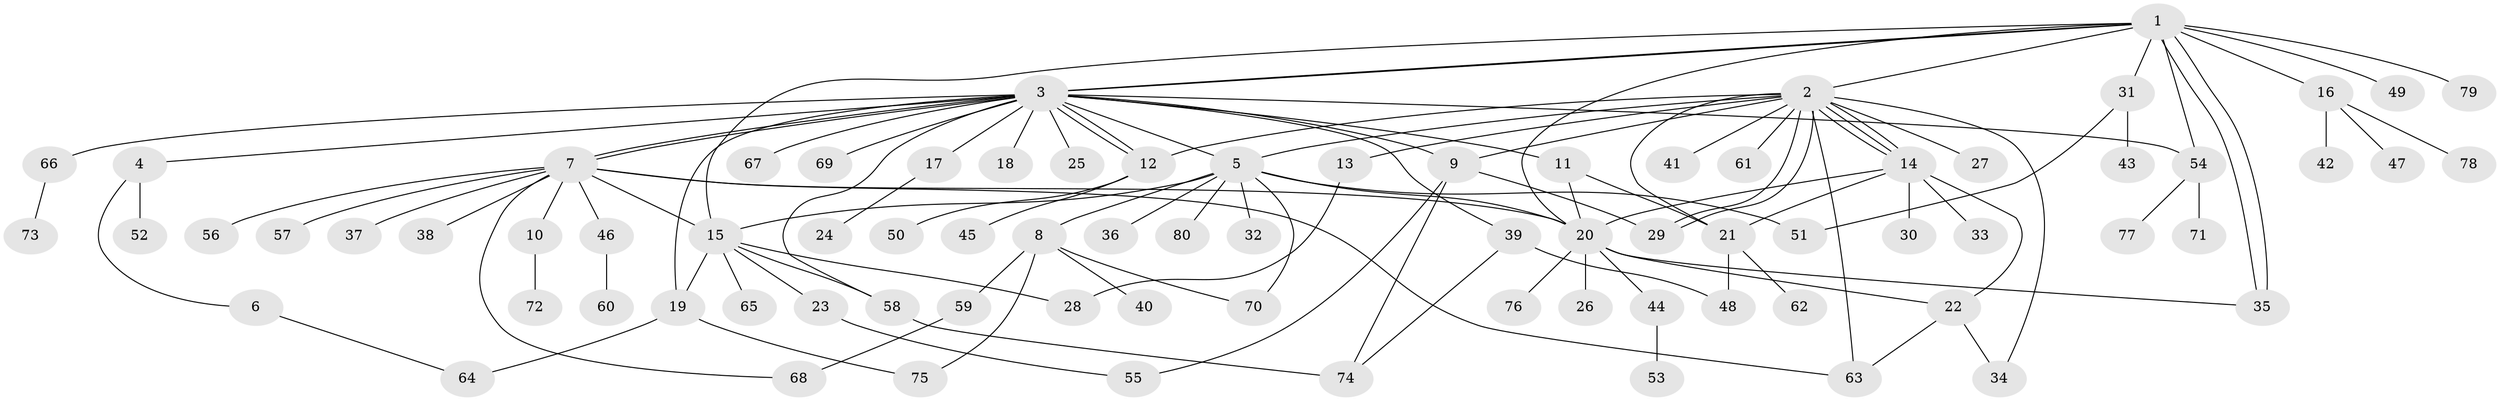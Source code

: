 // Generated by graph-tools (version 1.1) at 2025/01/03/09/25 03:01:42]
// undirected, 80 vertices, 116 edges
graph export_dot {
graph [start="1"]
  node [color=gray90,style=filled];
  1;
  2;
  3;
  4;
  5;
  6;
  7;
  8;
  9;
  10;
  11;
  12;
  13;
  14;
  15;
  16;
  17;
  18;
  19;
  20;
  21;
  22;
  23;
  24;
  25;
  26;
  27;
  28;
  29;
  30;
  31;
  32;
  33;
  34;
  35;
  36;
  37;
  38;
  39;
  40;
  41;
  42;
  43;
  44;
  45;
  46;
  47;
  48;
  49;
  50;
  51;
  52;
  53;
  54;
  55;
  56;
  57;
  58;
  59;
  60;
  61;
  62;
  63;
  64;
  65;
  66;
  67;
  68;
  69;
  70;
  71;
  72;
  73;
  74;
  75;
  76;
  77;
  78;
  79;
  80;
  1 -- 2;
  1 -- 3;
  1 -- 3;
  1 -- 15;
  1 -- 16;
  1 -- 20;
  1 -- 31;
  1 -- 35;
  1 -- 35;
  1 -- 49;
  1 -- 54;
  1 -- 79;
  2 -- 5;
  2 -- 9;
  2 -- 12;
  2 -- 13;
  2 -- 14;
  2 -- 14;
  2 -- 14;
  2 -- 21;
  2 -- 27;
  2 -- 29;
  2 -- 29;
  2 -- 34;
  2 -- 41;
  2 -- 61;
  2 -- 63;
  3 -- 4;
  3 -- 5;
  3 -- 7;
  3 -- 7;
  3 -- 9;
  3 -- 11;
  3 -- 12;
  3 -- 12;
  3 -- 17;
  3 -- 18;
  3 -- 19;
  3 -- 25;
  3 -- 39;
  3 -- 54;
  3 -- 58;
  3 -- 66;
  3 -- 67;
  3 -- 69;
  4 -- 6;
  4 -- 52;
  5 -- 8;
  5 -- 15;
  5 -- 20;
  5 -- 32;
  5 -- 36;
  5 -- 51;
  5 -- 70;
  5 -- 80;
  6 -- 64;
  7 -- 10;
  7 -- 15;
  7 -- 20;
  7 -- 37;
  7 -- 38;
  7 -- 46;
  7 -- 56;
  7 -- 57;
  7 -- 63;
  7 -- 68;
  8 -- 40;
  8 -- 59;
  8 -- 70;
  8 -- 75;
  9 -- 29;
  9 -- 55;
  9 -- 74;
  10 -- 72;
  11 -- 20;
  11 -- 21;
  12 -- 45;
  12 -- 50;
  13 -- 28;
  14 -- 20;
  14 -- 21;
  14 -- 22;
  14 -- 30;
  14 -- 33;
  15 -- 19;
  15 -- 23;
  15 -- 28;
  15 -- 58;
  15 -- 65;
  16 -- 42;
  16 -- 47;
  16 -- 78;
  17 -- 24;
  19 -- 64;
  19 -- 75;
  20 -- 22;
  20 -- 26;
  20 -- 35;
  20 -- 44;
  20 -- 76;
  21 -- 48;
  21 -- 62;
  22 -- 34;
  22 -- 63;
  23 -- 55;
  31 -- 43;
  31 -- 51;
  39 -- 48;
  39 -- 74;
  44 -- 53;
  46 -- 60;
  54 -- 71;
  54 -- 77;
  58 -- 74;
  59 -- 68;
  66 -- 73;
}
